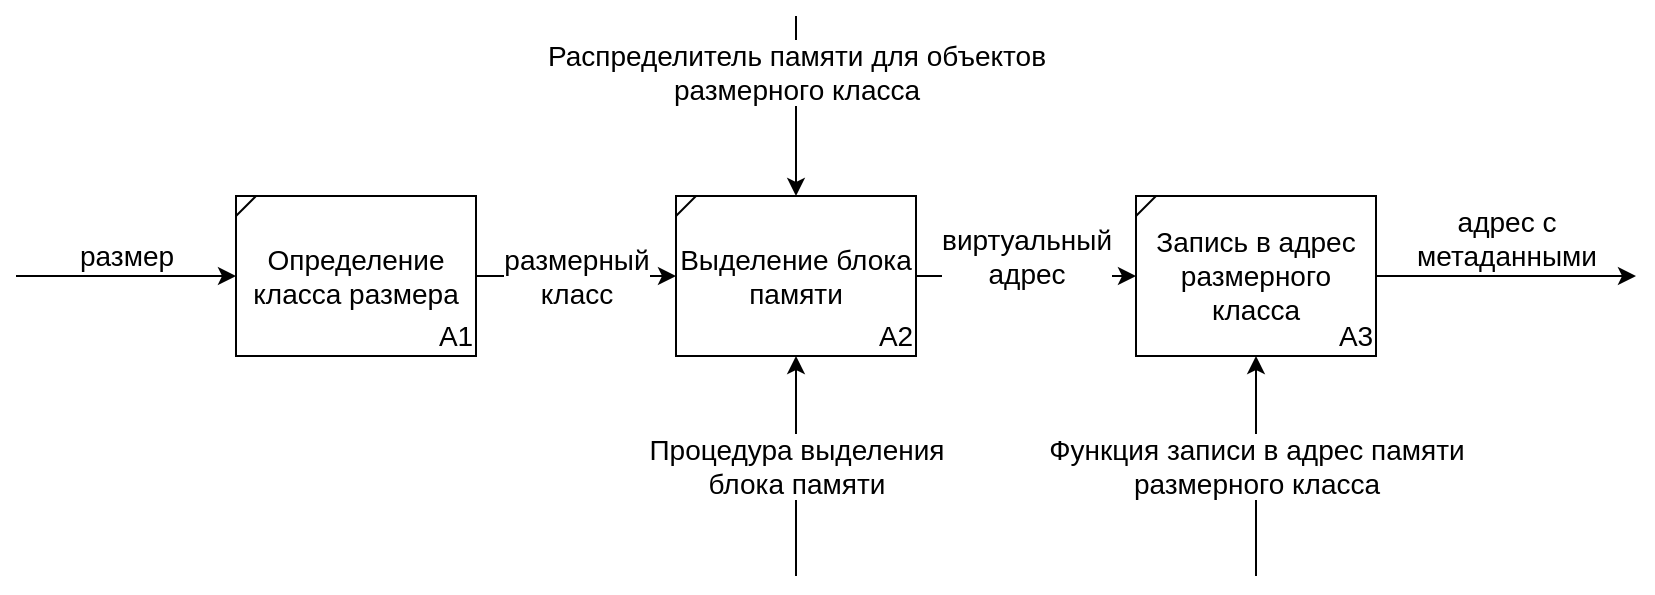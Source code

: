 <mxfile version="14.7.6" type="device"><diagram id="B7sn9AZt2B-pQpjvialM" name="Page-1"><mxGraphModel dx="2272" dy="740" grid="1" gridSize="10" guides="1" tooltips="1" connect="1" arrows="1" fold="1" page="1" pageScale="1" pageWidth="850" pageHeight="1100" math="0" shadow="0"><root><mxCell id="0"/><mxCell id="1" parent="0"/><mxCell id="CkU5oznvF7MN7hEVOT2o-2" value="&lt;div style=&quot;font-size: 14px;&quot;&gt;размерный&lt;/div&gt;&lt;div style=&quot;font-size: 14px;&quot;&gt;класс&lt;/div&gt;" style="edgeStyle=orthogonalEdgeStyle;rounded=0;orthogonalLoop=1;jettySize=auto;html=1;entryX=0;entryY=0.5;entryDx=0;entryDy=0;fontSize=14;" edge="1" parent="1" source="IYvEq-5lBpND1rlpQ_a_-1" target="IYvEq-5lBpND1rlpQ_a_-32"><mxGeometry relative="1" as="geometry"/></mxCell><mxCell id="IYvEq-5lBpND1rlpQ_a_-1" value="&lt;font style=&quot;font-size: 14px&quot;&gt;Определение класса размера&lt;/font&gt;" style="rounded=0;whiteSpace=wrap;html=1;" parent="1" vertex="1"><mxGeometry x="-60" y="220" width="120" height="80" as="geometry"/></mxCell><mxCell id="IYvEq-5lBpND1rlpQ_a_-5" value="размер" style="endArrow=classic;html=1;entryX=0;entryY=0.5;entryDx=0;entryDy=0;fontSize=14;align=center;verticalAlign=middle;" parent="1" target="IYvEq-5lBpND1rlpQ_a_-1" edge="1"><mxGeometry y="10" width="50" height="50" relative="1" as="geometry"><mxPoint x="-170" y="260" as="sourcePoint"/><mxPoint x="-340" y="250" as="targetPoint"/><mxPoint as="offset"/></mxGeometry></mxCell><mxCell id="IYvEq-5lBpND1rlpQ_a_-18" value="" style="endArrow=none;html=1;" parent="1" edge="1"><mxGeometry width="50" height="50" relative="1" as="geometry"><mxPoint x="-60" y="230" as="sourcePoint"/><mxPoint x="-50" y="220" as="targetPoint"/></mxGeometry></mxCell><mxCell id="IYvEq-5lBpND1rlpQ_a_-32" value="Выделение блока памяти" style="rounded=0;whiteSpace=wrap;html=1;fontSize=14;" parent="1" vertex="1"><mxGeometry x="160" y="220" width="120" height="80" as="geometry"/></mxCell><mxCell id="IYvEq-5lBpND1rlpQ_a_-4" value="" style="endArrow=none;html=1;" parent="1" edge="1"><mxGeometry width="50" height="50" relative="1" as="geometry"><mxPoint x="160" y="230" as="sourcePoint"/><mxPoint x="170" y="220" as="targetPoint"/></mxGeometry></mxCell><mxCell id="IYvEq-5lBpND1rlpQ_a_-37" value="&lt;div&gt;виртуальный&lt;/div&gt;&lt;div&gt;адрес&lt;/div&gt;" style="endArrow=classic;html=1;fontSize=14;align=center;entryX=0;entryY=0.5;entryDx=0;entryDy=0;" parent="1" target="IYvEq-5lBpND1rlpQ_a_-41" edge="1"><mxGeometry y="10" width="50" height="50" relative="1" as="geometry"><mxPoint x="280" y="260" as="sourcePoint"/><mxPoint x="360" y="260" as="targetPoint"/><mxPoint as="offset"/></mxGeometry></mxCell><mxCell id="IYvEq-5lBpND1rlpQ_a_-38" value="&lt;div&gt;Распределитель памяти для объектов&lt;/div&gt;&lt;div&gt;размерного класса&lt;/div&gt;" style="endArrow=classic;html=1;fontSize=14;align=center;entryX=0.5;entryY=0;entryDx=0;entryDy=0;" parent="1" target="IYvEq-5lBpND1rlpQ_a_-32" edge="1"><mxGeometry x="-0.385" width="50" height="50" relative="1" as="geometry"><mxPoint x="220" y="130" as="sourcePoint"/><mxPoint x="220" y="90" as="targetPoint"/><mxPoint as="offset"/></mxGeometry></mxCell><mxCell id="IYvEq-5lBpND1rlpQ_a_-40" value="&lt;div&gt;Процедура выделения&lt;/div&gt;&lt;div&gt;блока памяти&lt;/div&gt;" style="endArrow=classic;html=1;fontSize=14;align=center;entryX=0.5;entryY=1;entryDx=0;entryDy=0;" parent="1" target="IYvEq-5lBpND1rlpQ_a_-32" edge="1"><mxGeometry width="50" height="50" relative="1" as="geometry"><mxPoint x="220" y="410" as="sourcePoint"/><mxPoint x="260" y="330" as="targetPoint"/></mxGeometry></mxCell><mxCell id="IYvEq-5lBpND1rlpQ_a_-43" value="&lt;div&gt;адрес с&lt;/div&gt;&lt;div&gt;метаданными&lt;br&gt;&lt;/div&gt;" style="edgeStyle=orthogonalEdgeStyle;rounded=0;orthogonalLoop=1;jettySize=auto;html=1;fontSize=14;align=center;" parent="1" source="IYvEq-5lBpND1rlpQ_a_-41" edge="1"><mxGeometry y="20" relative="1" as="geometry"><mxPoint x="640" y="260" as="targetPoint"/><mxPoint as="offset"/></mxGeometry></mxCell><mxCell id="IYvEq-5lBpND1rlpQ_a_-41" value="Запись в адрес размерного класса" style="rounded=0;whiteSpace=wrap;html=1;fontSize=14;" parent="1" vertex="1"><mxGeometry x="390" y="220" width="120" height="80" as="geometry"/></mxCell><mxCell id="IYvEq-5lBpND1rlpQ_a_-44" value="&lt;div&gt;Функция записи в адрес памяти&lt;br&gt;&lt;/div&gt;&lt;div&gt;размерного класса&lt;/div&gt;" style="endArrow=classic;html=1;fontSize=14;align=center;entryX=0.5;entryY=1;entryDx=0;entryDy=0;" parent="1" target="IYvEq-5lBpND1rlpQ_a_-41" edge="1"><mxGeometry width="50" height="50" relative="1" as="geometry"><mxPoint x="450" y="410" as="sourcePoint"/><mxPoint x="460" y="360" as="targetPoint"/></mxGeometry></mxCell><mxCell id="IYvEq-5lBpND1rlpQ_a_-46" value="" style="endArrow=none;html=1;" parent="1" edge="1"><mxGeometry width="50" height="50" relative="1" as="geometry"><mxPoint x="390" y="230" as="sourcePoint"/><mxPoint x="400" y="220" as="targetPoint"/></mxGeometry></mxCell><mxCell id="IYvEq-5lBpND1rlpQ_a_-34" value="А3" style="text;html=1;strokeColor=none;fillColor=none;align=center;verticalAlign=middle;whiteSpace=wrap;rounded=0;fontSize=14;" parent="1" vertex="1"><mxGeometry x="480" y="280" width="40" height="20" as="geometry"/></mxCell><mxCell id="IYvEq-5lBpND1rlpQ_a_-19" value="А2" style="text;html=1;strokeColor=none;fillColor=none;align=center;verticalAlign=middle;whiteSpace=wrap;rounded=0;fontSize=14;" parent="1" vertex="1"><mxGeometry x="250" y="280" width="40" height="20" as="geometry"/></mxCell><mxCell id="IYvEq-5lBpND1rlpQ_a_-9" value="А1" style="text;html=1;strokeColor=none;fillColor=none;align=center;verticalAlign=middle;whiteSpace=wrap;rounded=0;fontSize=14;" parent="1" vertex="1"><mxGeometry x="30" y="280" width="40" height="20" as="geometry"/></mxCell></root></mxGraphModel></diagram></mxfile>